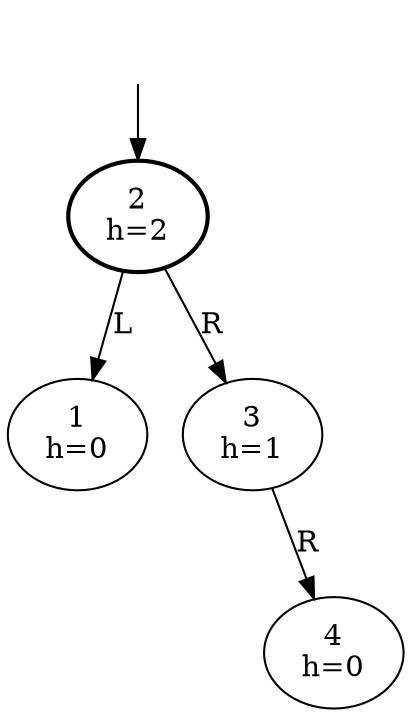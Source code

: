 digraph {
  DUMMY [style=invis];
  DUMMY -> 2;
  2 [penwidth=2];

  2 [label="2\nh=2"];

  2 -> 1 [label="L"];
  1 [label="1\nh=0"];



  2 -> 3 [label="R"];
  3 [label="3\nh=1"];

  3 -> L_3 [style=invis];
  L_3 [style=invis];

  3 -> 4 [label="R"];
  4 [label="4\nh=0"];



}
